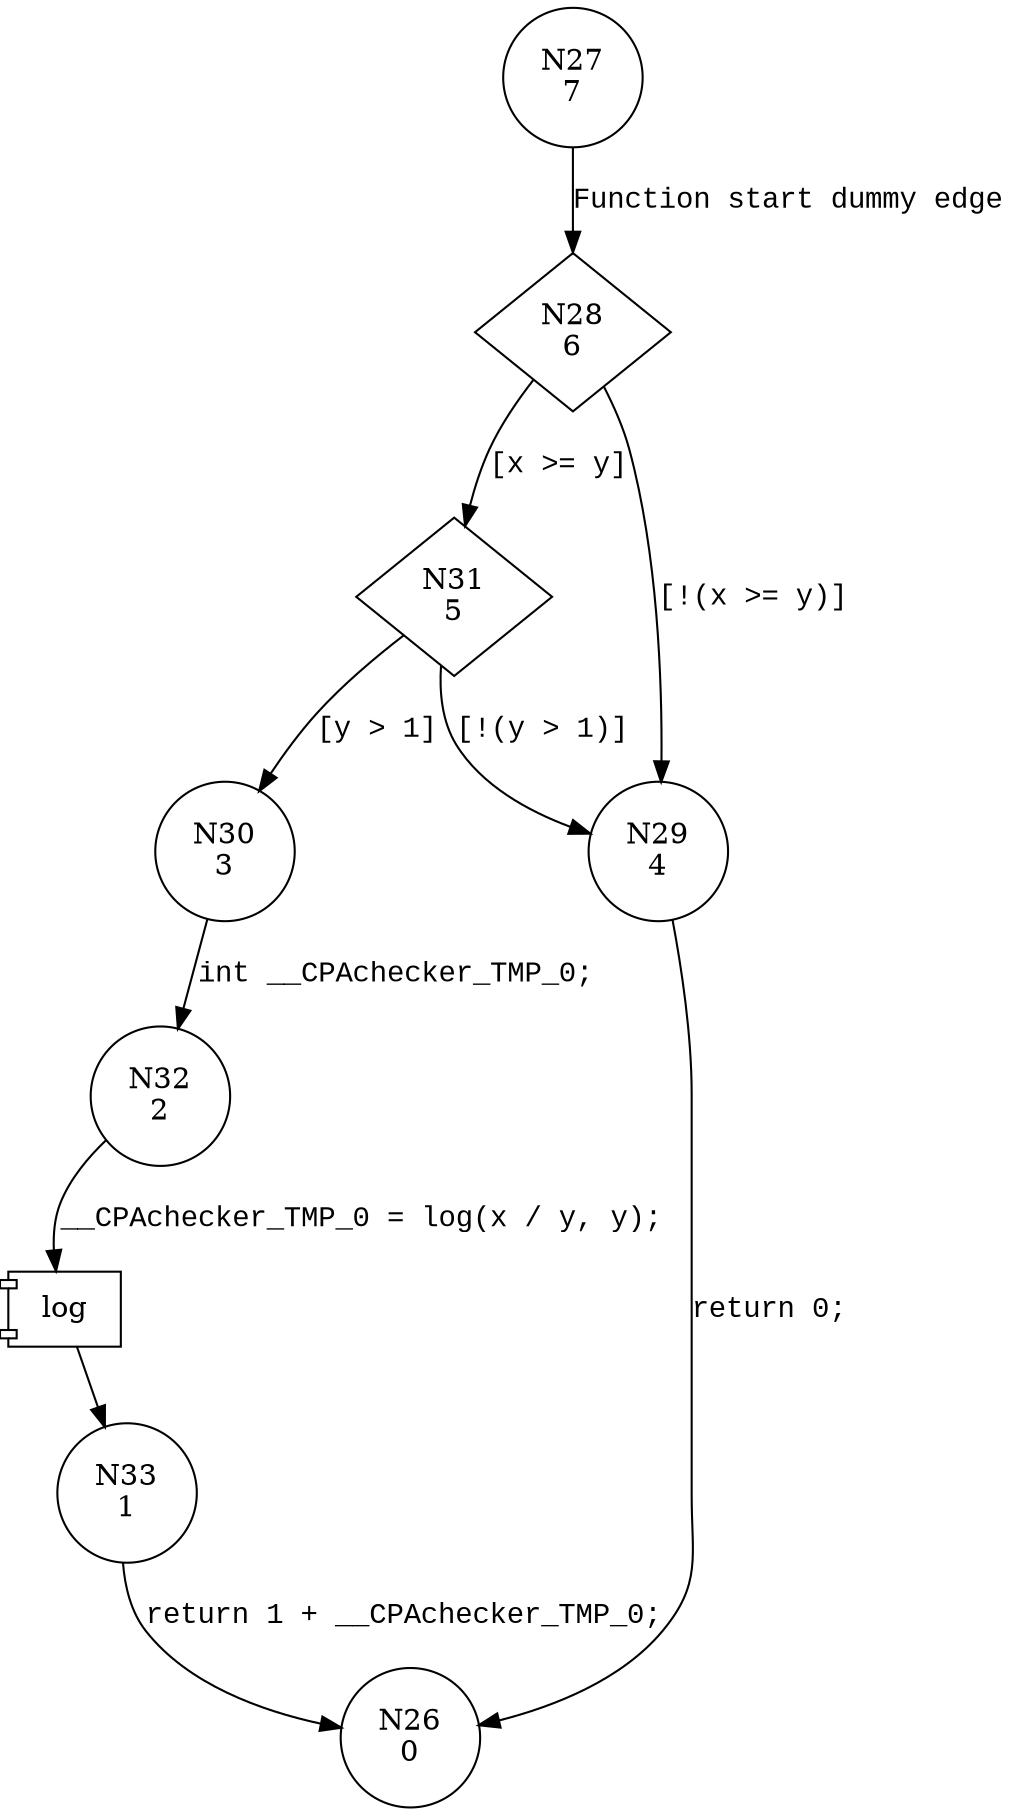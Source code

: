 digraph log {
27 [shape="circle" label="N27\n7"]
28 [shape="diamond" label="N28\n6"]
31 [shape="diamond" label="N31\n5"]
29 [shape="circle" label="N29\n4"]
26 [shape="circle" label="N26\n0"]
30 [shape="circle" label="N30\n3"]
32 [shape="circle" label="N32\n2"]
33 [shape="circle" label="N33\n1"]
27 -> 28 [label="Function start dummy edge" fontname="Courier New"]
28 -> 31 [label="[x >= y]" fontname="Courier New"]
28 -> 29 [label="[!(x >= y)]" fontname="Courier New"]
29 -> 26 [label="return 0;" fontname="Courier New"]
31 -> 30 [label="[y > 1]" fontname="Courier New"]
31 -> 29 [label="[!(y > 1)]" fontname="Courier New"]
100001 [shape="component" label="log"]
32 -> 100001 [label="__CPAchecker_TMP_0 = log(x / y, y);" fontname="Courier New"]
100001 -> 33 [label="" fontname="Courier New"]
30 -> 32 [label="int __CPAchecker_TMP_0;" fontname="Courier New"]
33 -> 26 [label="return 1 + __CPAchecker_TMP_0;" fontname="Courier New"]
}